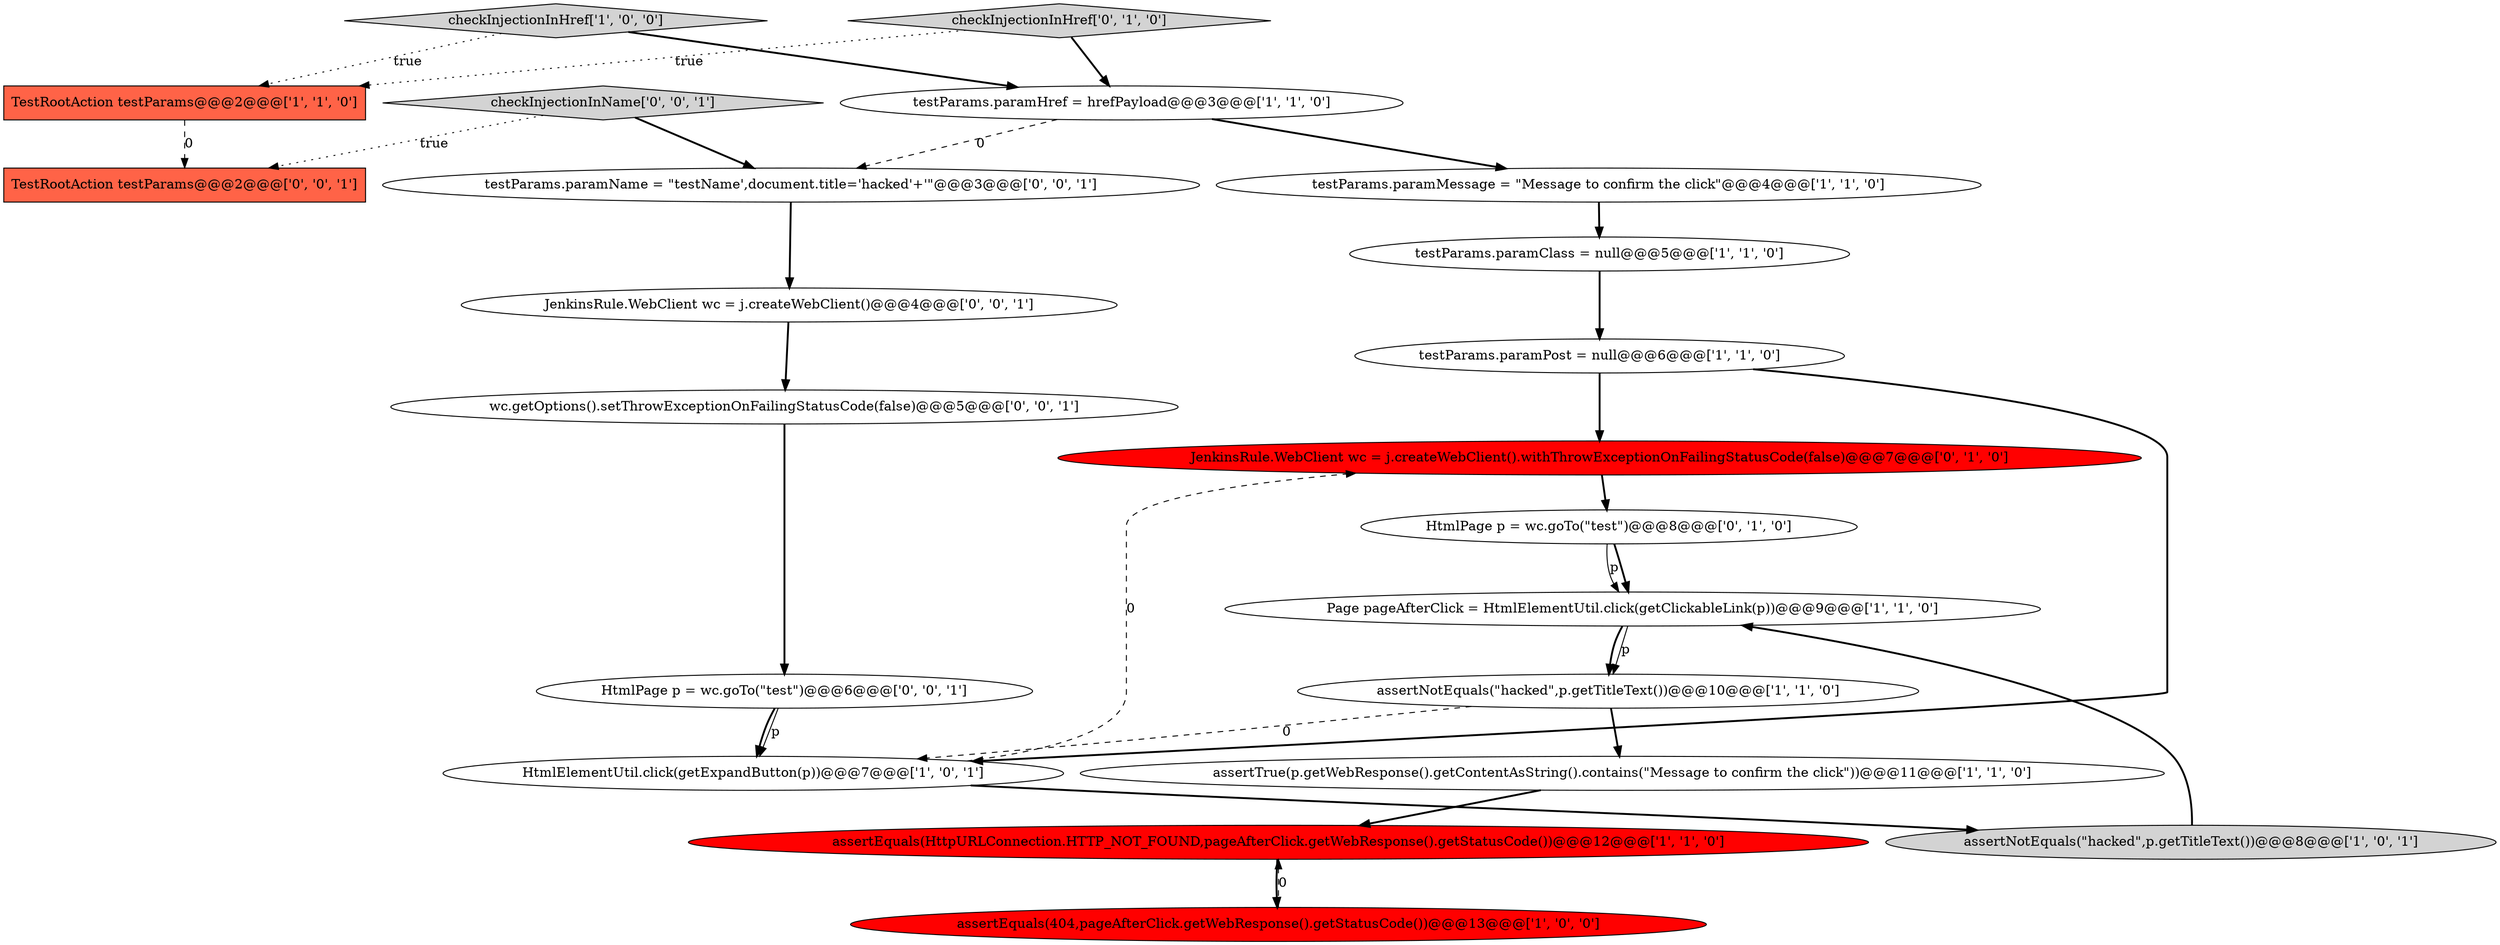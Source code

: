 digraph {
9 [style = filled, label = "testParams.paramMessage = \"Message to confirm the click\"@@@4@@@['1', '1', '0']", fillcolor = white, shape = ellipse image = "AAA0AAABBB1BBB"];
18 [style = filled, label = "TestRootAction testParams@@@2@@@['0', '0', '1']", fillcolor = tomato, shape = box image = "AAA0AAABBB3BBB"];
1 [style = filled, label = "assertNotEquals(\"hacked\",p.getTitleText())@@@8@@@['1', '0', '1']", fillcolor = lightgray, shape = ellipse image = "AAA0AAABBB1BBB"];
4 [style = filled, label = "testParams.paramClass = null@@@5@@@['1', '1', '0']", fillcolor = white, shape = ellipse image = "AAA0AAABBB1BBB"];
17 [style = filled, label = "testParams.paramName = \"testName',document.title='hacked'+'\"@@@3@@@['0', '0', '1']", fillcolor = white, shape = ellipse image = "AAA0AAABBB3BBB"];
15 [style = filled, label = "JenkinsRule.WebClient wc = j.createWebClient().withThrowExceptionOnFailingStatusCode(false)@@@7@@@['0', '1', '0']", fillcolor = red, shape = ellipse image = "AAA1AAABBB2BBB"];
21 [style = filled, label = "JenkinsRule.WebClient wc = j.createWebClient()@@@4@@@['0', '0', '1']", fillcolor = white, shape = ellipse image = "AAA0AAABBB3BBB"];
3 [style = filled, label = "assertEquals(404,pageAfterClick.getWebResponse().getStatusCode())@@@13@@@['1', '0', '0']", fillcolor = red, shape = ellipse image = "AAA1AAABBB1BBB"];
19 [style = filled, label = "checkInjectionInName['0', '0', '1']", fillcolor = lightgray, shape = diamond image = "AAA0AAABBB3BBB"];
10 [style = filled, label = "Page pageAfterClick = HtmlElementUtil.click(getClickableLink(p))@@@9@@@['1', '1', '0']", fillcolor = white, shape = ellipse image = "AAA0AAABBB1BBB"];
11 [style = filled, label = "assertNotEquals(\"hacked\",p.getTitleText())@@@10@@@['1', '1', '0']", fillcolor = white, shape = ellipse image = "AAA0AAABBB1BBB"];
0 [style = filled, label = "assertTrue(p.getWebResponse().getContentAsString().contains(\"Message to confirm the click\"))@@@11@@@['1', '1', '0']", fillcolor = white, shape = ellipse image = "AAA0AAABBB1BBB"];
5 [style = filled, label = "TestRootAction testParams@@@2@@@['1', '1', '0']", fillcolor = tomato, shape = box image = "AAA0AAABBB1BBB"];
6 [style = filled, label = "testParams.paramPost = null@@@6@@@['1', '1', '0']", fillcolor = white, shape = ellipse image = "AAA0AAABBB1BBB"];
20 [style = filled, label = "HtmlPage p = wc.goTo(\"test\")@@@6@@@['0', '0', '1']", fillcolor = white, shape = ellipse image = "AAA0AAABBB3BBB"];
12 [style = filled, label = "HtmlElementUtil.click(getExpandButton(p))@@@7@@@['1', '0', '1']", fillcolor = white, shape = ellipse image = "AAA0AAABBB1BBB"];
7 [style = filled, label = "checkInjectionInHref['1', '0', '0']", fillcolor = lightgray, shape = diamond image = "AAA0AAABBB1BBB"];
14 [style = filled, label = "HtmlPage p = wc.goTo(\"test\")@@@8@@@['0', '1', '0']", fillcolor = white, shape = ellipse image = "AAA0AAABBB2BBB"];
13 [style = filled, label = "checkInjectionInHref['0', '1', '0']", fillcolor = lightgray, shape = diamond image = "AAA0AAABBB2BBB"];
16 [style = filled, label = "wc.getOptions().setThrowExceptionOnFailingStatusCode(false)@@@5@@@['0', '0', '1']", fillcolor = white, shape = ellipse image = "AAA0AAABBB3BBB"];
8 [style = filled, label = "assertEquals(HttpURLConnection.HTTP_NOT_FOUND,pageAfterClick.getWebResponse().getStatusCode())@@@12@@@['1', '1', '0']", fillcolor = red, shape = ellipse image = "AAA1AAABBB1BBB"];
2 [style = filled, label = "testParams.paramHref = hrefPayload@@@3@@@['1', '1', '0']", fillcolor = white, shape = ellipse image = "AAA0AAABBB1BBB"];
15->14 [style = bold, label=""];
4->6 [style = bold, label=""];
14->10 [style = solid, label="p"];
9->4 [style = bold, label=""];
8->3 [style = bold, label=""];
19->18 [style = dotted, label="true"];
10->11 [style = solid, label="p"];
14->10 [style = bold, label=""];
13->5 [style = dotted, label="true"];
20->12 [style = solid, label="p"];
19->17 [style = bold, label=""];
2->9 [style = bold, label=""];
11->12 [style = dashed, label="0"];
5->18 [style = dashed, label="0"];
12->1 [style = bold, label=""];
2->17 [style = dashed, label="0"];
6->15 [style = bold, label=""];
7->5 [style = dotted, label="true"];
11->0 [style = bold, label=""];
7->2 [style = bold, label=""];
20->12 [style = bold, label=""];
0->8 [style = bold, label=""];
12->15 [style = dashed, label="0"];
21->16 [style = bold, label=""];
3->8 [style = dashed, label="0"];
1->10 [style = bold, label=""];
16->20 [style = bold, label=""];
17->21 [style = bold, label=""];
13->2 [style = bold, label=""];
10->11 [style = bold, label=""];
6->12 [style = bold, label=""];
}
